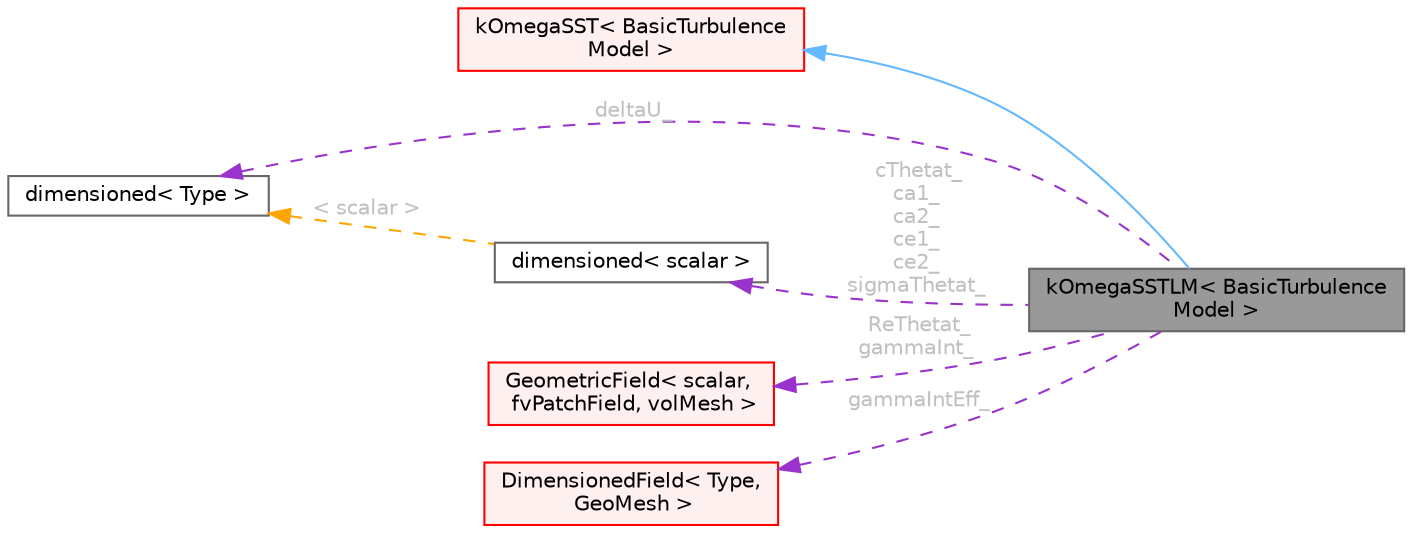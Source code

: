 digraph "kOmegaSSTLM&lt; BasicTurbulenceModel &gt;"
{
 // LATEX_PDF_SIZE
  bgcolor="transparent";
  edge [fontname=Helvetica,fontsize=10,labelfontname=Helvetica,labelfontsize=10];
  node [fontname=Helvetica,fontsize=10,shape=box,height=0.2,width=0.4];
  rankdir="LR";
  Node1 [id="Node000001",label="kOmegaSSTLM\< BasicTurbulence\lModel \>",height=0.2,width=0.4,color="gray40", fillcolor="grey60", style="filled", fontcolor="black",tooltip="Langtry-Menter 4-equation transitional SST model based on the k-omega-SST RAS model."];
  Node2 -> Node1 [id="edge1_Node000001_Node000002",dir="back",color="steelblue1",style="solid",tooltip=" "];
  Node2 [id="Node000002",label="kOmegaSST\< BasicTurbulence\lModel \>",height=0.2,width=0.4,color="red", fillcolor="#FFF0F0", style="filled",URL="$classFoam_1_1RASModels_1_1kOmegaSST.html",tooltip="Implementation of the k-omega-SST turbulence model for incompressible and compressible flows."];
  Node25 -> Node1 [id="edge2_Node000001_Node000025",dir="back",color="darkorchid3",style="dashed",tooltip=" ",label=" cThetat_\nca1_\nca2_\nce1_\nce2_\nsigmaThetat_",fontcolor="grey" ];
  Node25 [id="Node000025",label="dimensioned\< scalar \>",height=0.2,width=0.4,color="gray40", fillcolor="white", style="filled",URL="$classFoam_1_1dimensioned.html",tooltip=" "];
  Node26 -> Node25 [id="edge3_Node000025_Node000026",dir="back",color="orange",style="dashed",tooltip=" ",label=" \< scalar \>",fontcolor="grey" ];
  Node26 [id="Node000026",label="dimensioned\< Type \>",height=0.2,width=0.4,color="gray40", fillcolor="white", style="filled",URL="$classFoam_1_1dimensioned.html",tooltip="Generic dimensioned Type class."];
  Node26 -> Node1 [id="edge4_Node000001_Node000026",dir="back",color="darkorchid3",style="dashed",tooltip=" ",label=" deltaU_",fontcolor="grey" ];
  Node7 -> Node1 [id="edge5_Node000001_Node000007",dir="back",color="darkorchid3",style="dashed",tooltip=" ",label=" ReThetat_\ngammaInt_",fontcolor="grey" ];
  Node7 [id="Node000007",label="GeometricField\< scalar,\l fvPatchField, volMesh \>",height=0.2,width=0.4,color="red", fillcolor="#FFF0F0", style="filled",URL="$classFoam_1_1GeometricField.html",tooltip=" "];
  Node30 -> Node1 [id="edge6_Node000001_Node000030",dir="back",color="darkorchid3",style="dashed",tooltip=" ",label=" gammaIntEff_",fontcolor="grey" ];
  Node30 [id="Node000030",label="DimensionedField\< Type,\l GeoMesh \>",height=0.2,width=0.4,color="red", fillcolor="#FFF0F0", style="filled",URL="$classFoam_1_1DimensionedField.html",tooltip="Field with dimensions and associated with geometry type GeoMesh which is used to size the field and a..."];
}
